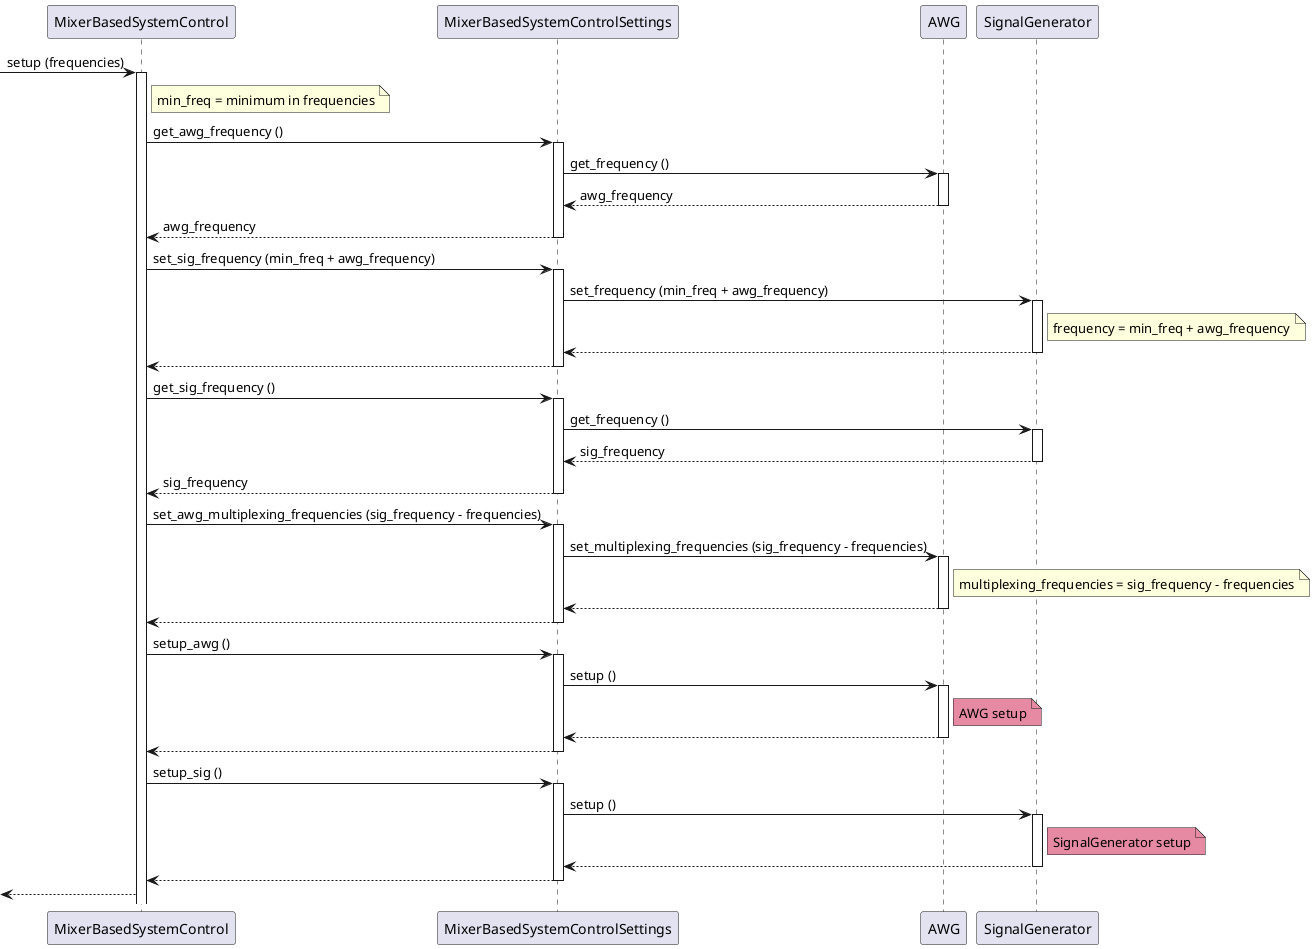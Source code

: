 @startuml

participant MixerBasedSystemControl as mix
participant MixerBasedSystemControlSettings as mixset
participant AWG as awg
participant SignalGenerator as sig

[-> mix ++: setup (frequencies)
note right of mix: min_freq = minimum in frequencies
mix -> mixset ++: get_awg_frequency ()
mixset -> awg ++: get_frequency ()
return awg_frequency
return awg_frequency

mix -> mixset ++: set_sig_frequency (min_freq + awg_frequency)
mixset -> sig ++: set_frequency (min_freq + awg_frequency)
note right of sig: frequency = min_freq + awg_frequency
return
return

mix -> mixset ++: get_sig_frequency ()
mixset -> sig ++: get_frequency ()
return sig_frequency
return sig_frequency

mix -> mixset ++: set_awg_multiplexing_frequencies (sig_frequency - frequencies)
mixset -> awg ++: set_multiplexing_frequencies (sig_frequency - frequencies)
note right of awg: multiplexing_frequencies = sig_frequency - frequencies
return
return

mix -> mixset ++: setup_awg ()
mixset -> awg ++: setup ()
note right of awg #E68AA3: AWG setup
return
return

mix -> mixset ++: setup_sig ()
mixset -> sig ++: setup ()
note right of sig #E68AA3: SignalGenerator setup
return
return

[<-- mix


@enduml